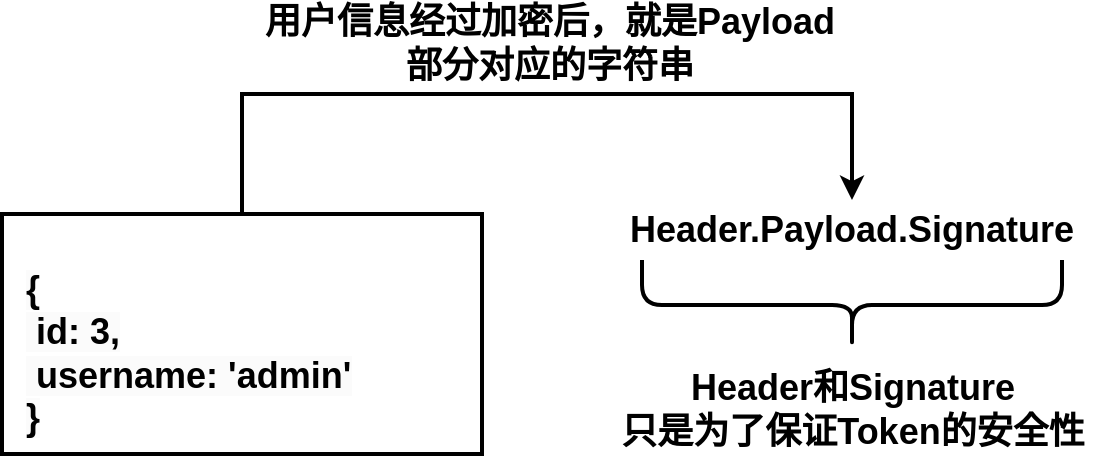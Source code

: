 <mxfile version="21.2.1" type="device">
  <diagram name="第 1 页" id="ZBQ79xT0Glzy3_Wm0mf0">
    <mxGraphModel dx="898" dy="579" grid="1" gridSize="10" guides="1" tooltips="1" connect="1" arrows="1" fold="1" page="1" pageScale="1" pageWidth="827" pageHeight="1169" math="0" shadow="0">
      <root>
        <mxCell id="0" />
        <mxCell id="1" parent="0" />
        <mxCell id="Vm2VVOkwEpax3afobAr5-7" style="edgeStyle=orthogonalEdgeStyle;rounded=0;orthogonalLoop=1;jettySize=auto;html=1;exitX=0.5;exitY=0;exitDx=0;exitDy=0;entryX=0.5;entryY=0;entryDx=0;entryDy=0;strokeWidth=2;" edge="1" parent="1" source="Vm2VVOkwEpax3afobAr5-1" target="Vm2VVOkwEpax3afobAr5-4">
          <mxGeometry relative="1" as="geometry">
            <Array as="points">
              <mxPoint x="240" y="180" />
              <mxPoint x="545" y="180" />
            </Array>
          </mxGeometry>
        </mxCell>
        <mxCell id="Vm2VVOkwEpax3afobAr5-1" value="" style="rounded=0;whiteSpace=wrap;html=1;align=left;strokeWidth=2;" vertex="1" parent="1">
          <mxGeometry x="120" y="240" width="240" height="120" as="geometry" />
        </mxCell>
        <mxCell id="Vm2VVOkwEpax3afobAr5-2" value="&lt;br&gt;&lt;b style=&quot;border-color: var(--border-color); color: rgb(0, 0, 0); font-family: Helvetica; font-style: normal; font-variant-ligatures: normal; font-variant-caps: normal; letter-spacing: normal; orphans: 2; text-indent: 0px; text-transform: none; widows: 2; word-spacing: 0px; -webkit-text-stroke-width: 0px; background-color: rgb(251, 251, 251); text-decoration-thickness: initial; text-decoration-style: initial; text-decoration-color: initial; font-size: 18px;&quot;&gt;{&lt;br style=&quot;border-color: var(--border-color);&quot;&gt;&lt;span style=&quot;border-color: var(--border-color);&quot;&gt;	&lt;/span&gt;&lt;span style=&quot;white-space: pre;&quot;&gt;	&lt;/span&gt;id: 3,&lt;br style=&quot;border-color: var(--border-color);&quot;&gt;&lt;span style=&quot;white-space: pre;&quot;&gt;	&lt;/span&gt;username: &#39;admin&#39;&lt;br style=&quot;border-color: var(--border-color);&quot;&gt;}&lt;/b&gt;" style="text;html=1;strokeColor=none;fillColor=none;align=left;verticalAlign=middle;whiteSpace=wrap;rounded=0;strokeWidth=2;" vertex="1" parent="1">
          <mxGeometry x="130" y="253" width="250" height="100" as="geometry" />
        </mxCell>
        <mxCell id="Vm2VVOkwEpax3afobAr5-3" value="" style="shape=curlyBracket;whiteSpace=wrap;html=1;rounded=1;flipH=1;labelPosition=right;verticalLabelPosition=middle;align=left;verticalAlign=middle;rotation=90;strokeWidth=2;" vertex="1" parent="1">
          <mxGeometry x="522.5" y="180.5" width="45" height="210" as="geometry" />
        </mxCell>
        <mxCell id="Vm2VVOkwEpax3afobAr5-4" value="&lt;b&gt;&lt;font style=&quot;font-size: 18px;&quot;&gt;Header.Payload.Signature&lt;/font&gt;&lt;/b&gt;" style="text;html=1;strokeColor=none;fillColor=none;align=center;verticalAlign=middle;whiteSpace=wrap;rounded=0;" vertex="1" parent="1">
          <mxGeometry x="455" y="233" width="180" height="30" as="geometry" />
        </mxCell>
        <mxCell id="Vm2VVOkwEpax3afobAr5-5" value="&lt;b&gt;&lt;font style=&quot;font-size: 18px;&quot;&gt;Header和Signature&lt;br&gt;只是为了保证Token的安全性&lt;br&gt;&lt;/font&gt;&lt;/b&gt;" style="text;html=1;strokeColor=none;fillColor=none;align=center;verticalAlign=middle;whiteSpace=wrap;rounded=0;" vertex="1" parent="1">
          <mxGeometry x="422.5" y="323" width="245" height="30" as="geometry" />
        </mxCell>
        <mxCell id="Vm2VVOkwEpax3afobAr5-8" value="&lt;b&gt;&lt;font style=&quot;font-size: 18px;&quot;&gt;用户信息经过加密后，就是Payload部分对应的字符串&lt;/font&gt;&lt;/b&gt;" style="text;html=1;strokeColor=none;fillColor=none;align=center;verticalAlign=middle;whiteSpace=wrap;rounded=0;" vertex="1" parent="1">
          <mxGeometry x="244" y="140" width="300" height="30" as="geometry" />
        </mxCell>
      </root>
    </mxGraphModel>
  </diagram>
</mxfile>
